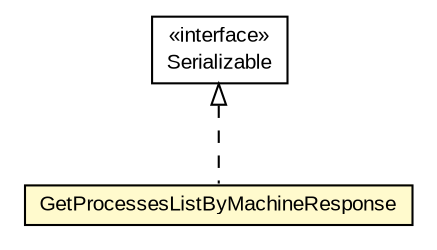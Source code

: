 #!/usr/local/bin/dot
#
# Class diagram 
# Generated by UMLGraph version R5_6-24-gf6e263 (http://www.umlgraph.org/)
#

digraph G {
	edge [fontname="arial",fontsize=10,labelfontname="arial",labelfontsize=10];
	node [fontname="arial",fontsize=10,shape=plaintext];
	nodesep=0.25;
	ranksep=0.5;
	// org.miloss.fgsms.services.interfaces.policyconfiguration.GetProcessesListByMachineResponse
	c605235 [label=<<table title="org.miloss.fgsms.services.interfaces.policyconfiguration.GetProcessesListByMachineResponse" border="0" cellborder="1" cellspacing="0" cellpadding="2" port="p" bgcolor="lemonChiffon" href="./GetProcessesListByMachineResponse.html">
		<tr><td><table border="0" cellspacing="0" cellpadding="1">
<tr><td align="center" balign="center"> GetProcessesListByMachineResponse </td></tr>
		</table></td></tr>
		</table>>, URL="./GetProcessesListByMachineResponse.html", fontname="arial", fontcolor="black", fontsize=10.0];
	//org.miloss.fgsms.services.interfaces.policyconfiguration.GetProcessesListByMachineResponse implements java.io.Serializable
	c605882:p -> c605235:p [dir=back,arrowtail=empty,style=dashed];
	// java.io.Serializable
	c605882 [label=<<table title="java.io.Serializable" border="0" cellborder="1" cellspacing="0" cellpadding="2" port="p" href="http://java.sun.com/j2se/1.4.2/docs/api/java/io/Serializable.html">
		<tr><td><table border="0" cellspacing="0" cellpadding="1">
<tr><td align="center" balign="center"> &#171;interface&#187; </td></tr>
<tr><td align="center" balign="center"> Serializable </td></tr>
		</table></td></tr>
		</table>>, URL="http://java.sun.com/j2se/1.4.2/docs/api/java/io/Serializable.html", fontname="arial", fontcolor="black", fontsize=10.0];
}

